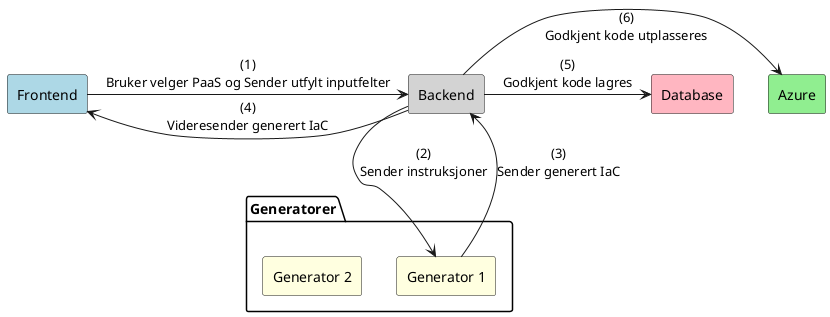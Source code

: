 @startuml

rectangle Frontend as FE #LightBlue
rectangle Backend as BE #LightGray
rectangle Database as DB #LightPink
rectangle Azure as AZ #LightGreen

package "Generatorer" {
  rectangle "Generator 1" as G1 #LightYellow
  rectangle "Generator 2" as G2 #LightYellow
}

FE -> BE : (1)\nBruker velger PaaS og Sender utfylt inputfelter
BE --> G1 : (2)\nSender instruksjoner
G1 --> BE : (3)\nSender generert IaC
BE -> FE : (4)\nVideresender generert IaC
BE -> DB : (5)\nGodkjent kode lagres
BE -> AZ :(6)\nGodkjent kode utplasseres
@enduml